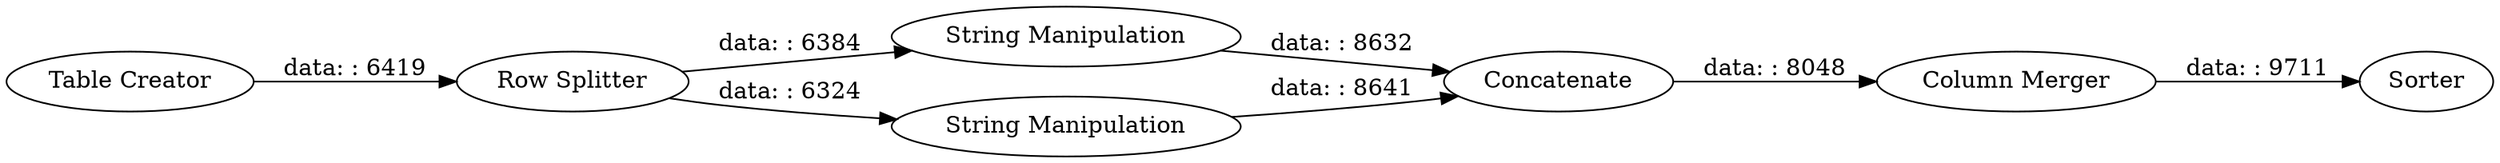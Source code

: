 digraph {
	"-4426278782859912739_8" [label=Sorter]
	"-4426278782859912739_1" [label="Table Creator"]
	"-4426278782859912739_7" [label=Concatenate]
	"-4426278782859912739_3" [label="Column Merger"]
	"-4426278782859912739_6" [label="String Manipulation"]
	"-4426278782859912739_5" [label="String Manipulation"]
	"-4426278782859912739_4" [label="Row Splitter"]
	"-4426278782859912739_4" -> "-4426278782859912739_5" [label="data: : 6324"]
	"-4426278782859912739_4" -> "-4426278782859912739_6" [label="data: : 6384"]
	"-4426278782859912739_1" -> "-4426278782859912739_4" [label="data: : 6419"]
	"-4426278782859912739_3" -> "-4426278782859912739_8" [label="data: : 9711"]
	"-4426278782859912739_7" -> "-4426278782859912739_3" [label="data: : 8048"]
	"-4426278782859912739_6" -> "-4426278782859912739_7" [label="data: : 8632"]
	"-4426278782859912739_5" -> "-4426278782859912739_7" [label="data: : 8641"]
	rankdir=LR
}

